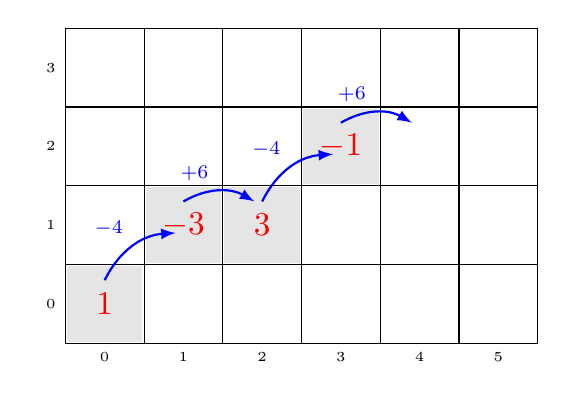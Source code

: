 \tikzstyle{arrow} = [->,>=latex,thick,blue]
\begin{tikzpicture}[scale=1]

\def\xmax{5}
\def\ymax{3}
\pgfmathsetmacro\xmaxplus{int(\xmax +1)}
\pgfmathsetmacro\ymaxplus{int(\ymax +1)}

\newcommand{\pixel}[2]{\fill[black!10] (#1-0.48,#2-0.48) rectangle ++(0.96,0.96);}

\newcommand{\cross}[3]{
\draw[black,very thick] (#1-0.2,#2)--++(0.4,0);
\draw[black,very thick] (#1,#2-0.2)--++(0,0.4);
\node[black, below right] at (#1,#2) {#3};
}

\draw[thin,xshift=-0.5cm,yshift=-0.5cm] (0,0) grid (\xmaxplus,\ymaxplus);

%\draw[arrow,thick] (0,0)--(\xmax+1,0) node[right]{$i$};
%\draw[arrow,thick] (0,0)--(0,\ymax+1) node[above]{$j$};

\foreach \x in {0,...,\xmax}{
    \node[below] at (\x,-0.5) {\tiny $\x$};
}
\foreach \y in {0,...,\ymax}{
    \node[left] at (-0.5,\y) {\tiny $\y$};
}

% Pixel of the segments from (0,0) to (a,b)
\pgfmathsetmacro\a{\xmax}
\pgfmathsetmacro\b{\ymax}

% \foreach \i in {0,...,\a}{
%   \pgfmathtruncatemacro\j{round(\i*\b/\a-0.01)};
%   \pixel{\i}{\j}; 
% } 

% Rk : the "-0.01" is because round(0.5)=1 and we want round(0.5)=0

%\cross{0}{0}{$\mathbf{A}$};
%\cross{\a}{\b}{$\mathbf{B}$};

\pixel{0}{0};
\pixel{1}{1};
\pixel{2}{1};
\pixel{3}{2};


\node[red,scale=1.2] at (0,0) {$1$};
\draw[arrow] (0,0.3) to[bend left]node[midway, above left] {\scriptsize $-4$} ++(0.9,0.6) ;
\node[red,scale=1.2] at (1,1) {$-3$};
\draw[arrow] (1,1.3) to[bend left] node[midway, above left] {\scriptsize $+6$} ++(0.9,0) ;
\node[red,scale=1.2] at (2,1) {$3$};
\draw[arrow] (2,1.3) to[bend left]node[midway, above left] {\scriptsize $-4$} ++(0.9,0.6) ;
\node[red,scale=1.2] at (3,2) {$-1$};
\draw[arrow] (3,2.3) to[bend left] node[midway, above left] {\scriptsize $+6$} ++(0.9,0) ;
% \node[red,scale=1.2] at (4,2) {$5$};
% \draw[arrow] (4,2.3) to[bend left]node[midway, above left] {\footnotesize $-4$} ++(0.9,0.6) ;
% \node[red,scale=1.2] at (5,3) {$1$};
\end{tikzpicture}